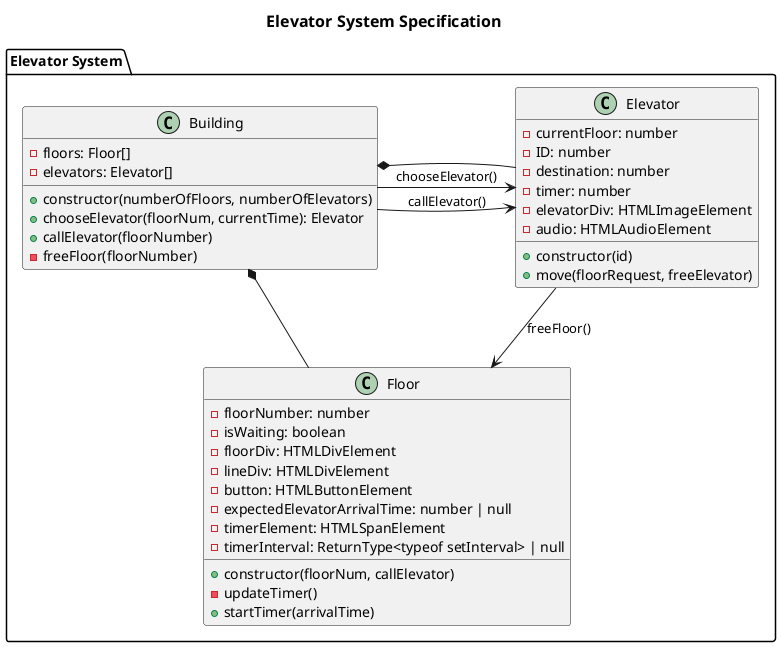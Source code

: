 @startuml elevators
skinparam titleFontSize 16

title Elevator System Specification

package "Elevator System" {
    class Building {
        -floors: Floor[]
        -elevators: Elevator[]
        +constructor(numberOfFloors, numberOfElevators)
        +chooseElevator(floorNum, currentTime): Elevator
        +callElevator(floorNumber)
        -freeFloor(floorNumber)
    }

    class Floor {
        -floorNumber: number
        -isWaiting: boolean
        -floorDiv: HTMLDivElement
        -lineDiv: HTMLDivElement
        -button: HTMLButtonElement
        -expectedElevatorArrivalTime: number | null
        -timerElement: HTMLSpanElement
        -timerInterval: ReturnType<typeof setInterval> | null
        +constructor(floorNum, callElevator)
        -updateTimer()
        +startTimer(arrivalTime)
    }

    class Elevator {
        -currentFloor: number
        -ID: number
        -destination: number
        -timer: number
        -elevatorDiv: HTMLImageElement
        -audio: HTMLAudioElement
        +constructor(id)
        +move(floorRequest, freeElevator)
    }

    Building *-- Floor
    Building *-- Elevator
}

Building -> Elevator : chooseElevator()
Building --> Elevator : callElevator()
Elevator -> Floor : freeFloor()

@enduml